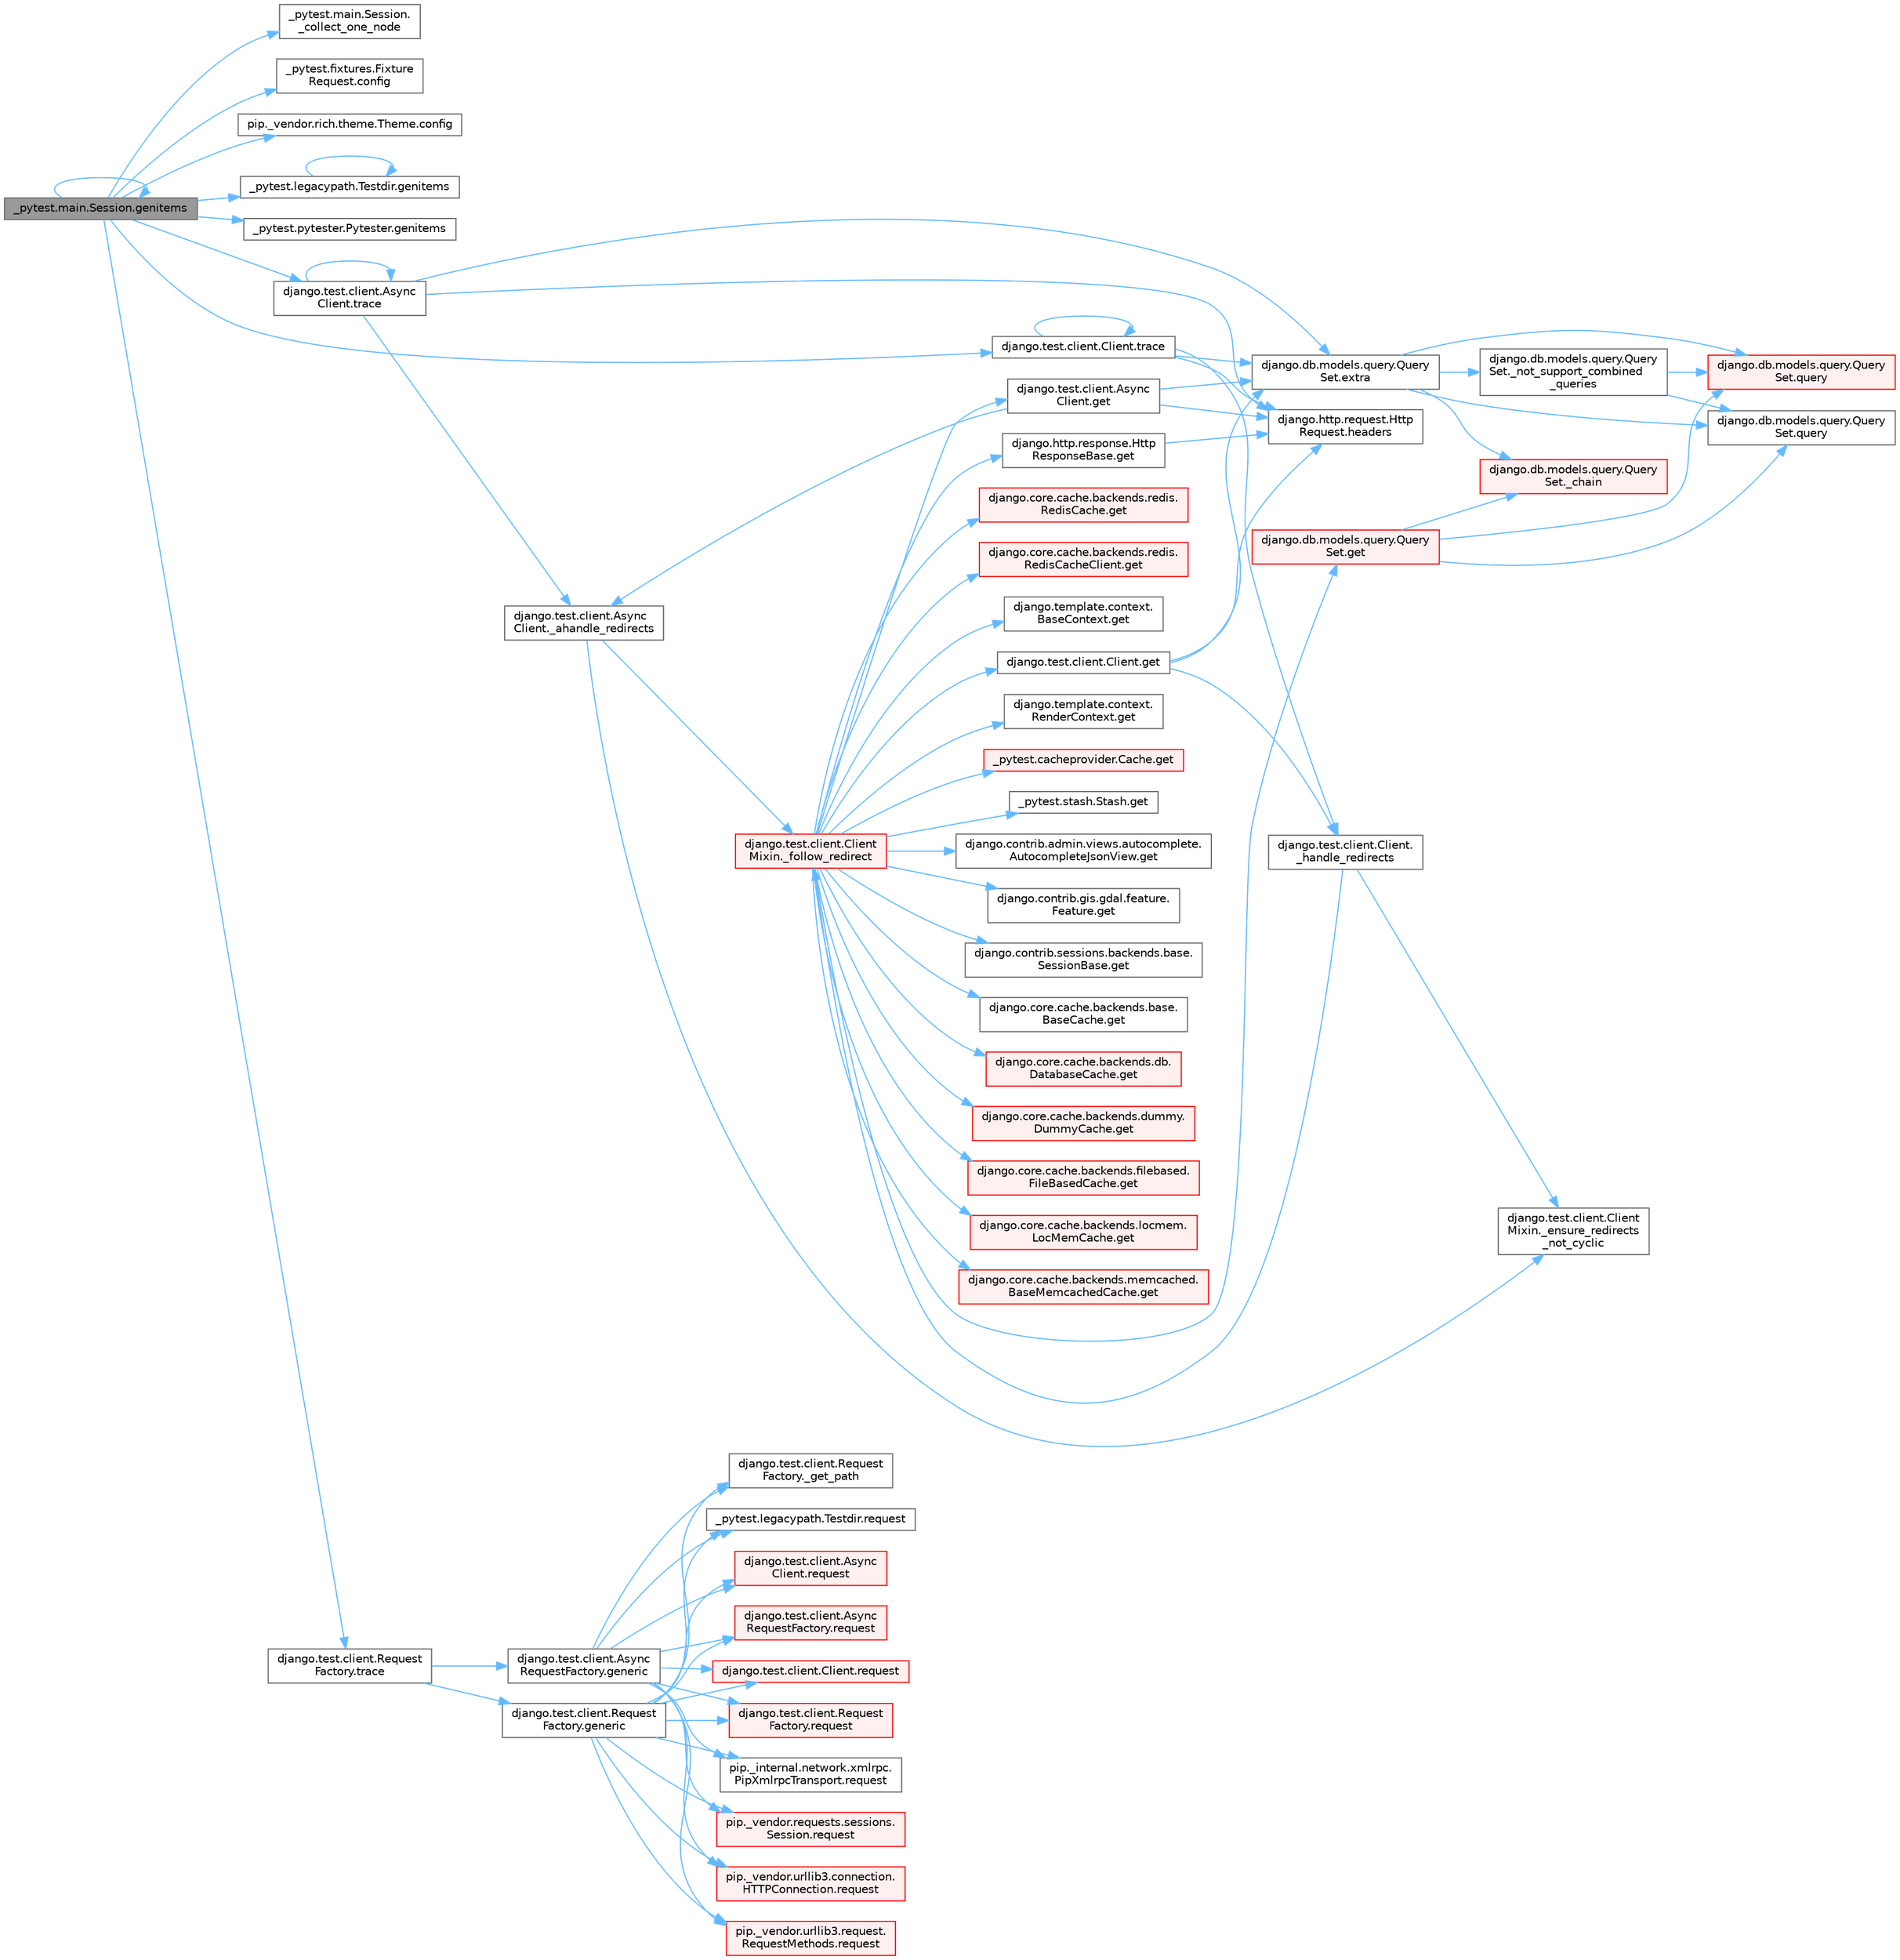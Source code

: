 digraph "_pytest.main.Session.genitems"
{
 // LATEX_PDF_SIZE
  bgcolor="transparent";
  edge [fontname=Helvetica,fontsize=10,labelfontname=Helvetica,labelfontsize=10];
  node [fontname=Helvetica,fontsize=10,shape=box,height=0.2,width=0.4];
  rankdir="LR";
  Node1 [id="Node000001",label="_pytest.main.Session.genitems",height=0.2,width=0.4,color="gray40", fillcolor="grey60", style="filled", fontcolor="black",tooltip=" "];
  Node1 -> Node2 [id="edge1_Node000001_Node000002",color="steelblue1",style="solid",tooltip=" "];
  Node2 [id="Node000002",label="_pytest.main.Session.\l_collect_one_node",height=0.2,width=0.4,color="grey40", fillcolor="white", style="filled",URL="$class__pytest_1_1main_1_1_session.html#a6d2faabe078903b11a184e4b2b966bf3",tooltip=" "];
  Node1 -> Node3 [id="edge2_Node000001_Node000003",color="steelblue1",style="solid",tooltip=" "];
  Node3 [id="Node000003",label="_pytest.fixtures.Fixture\lRequest.config",height=0.2,width=0.4,color="grey40", fillcolor="white", style="filled",URL="$class__pytest_1_1fixtures_1_1_fixture_request.html#a9ed7b83923283e6cc50ae1c56f68b36d",tooltip=" "];
  Node1 -> Node4 [id="edge3_Node000001_Node000004",color="steelblue1",style="solid",tooltip=" "];
  Node4 [id="Node000004",label="pip._vendor.rich.theme.Theme.config",height=0.2,width=0.4,color="grey40", fillcolor="white", style="filled",URL="$classpip_1_1__vendor_1_1rich_1_1theme_1_1_theme.html#a66944133178df92a2cc2793b6053a2ea",tooltip=" "];
  Node1 -> Node5 [id="edge4_Node000001_Node000005",color="steelblue1",style="solid",tooltip=" "];
  Node5 [id="Node000005",label="_pytest.legacypath.Testdir.genitems",height=0.2,width=0.4,color="grey40", fillcolor="white", style="filled",URL="$class__pytest_1_1legacypath_1_1_testdir.html#aed298303b50e507ec40aea3bc02ff55d",tooltip=" "];
  Node5 -> Node5 [id="edge5_Node000005_Node000005",color="steelblue1",style="solid",tooltip=" "];
  Node1 -> Node1 [id="edge6_Node000001_Node000001",color="steelblue1",style="solid",tooltip=" "];
  Node1 -> Node6 [id="edge7_Node000001_Node000006",color="steelblue1",style="solid",tooltip=" "];
  Node6 [id="Node000006",label="_pytest.pytester.Pytester.genitems",height=0.2,width=0.4,color="grey40", fillcolor="white", style="filled",URL="$class__pytest_1_1pytester_1_1_pytester.html#a818757aeade00f27f7214ce6e9d281fc",tooltip=" "];
  Node1 -> Node7 [id="edge8_Node000001_Node000007",color="steelblue1",style="solid",tooltip=" "];
  Node7 [id="Node000007",label="django.test.client.Async\lClient.trace",height=0.2,width=0.4,color="grey40", fillcolor="white", style="filled",URL="$classdjango_1_1test_1_1client_1_1_async_client.html#a197d5b0fa84f8aab0df2c9a74b5f6176",tooltip=" "];
  Node7 -> Node8 [id="edge9_Node000007_Node000008",color="steelblue1",style="solid",tooltip=" "];
  Node8 [id="Node000008",label="django.test.client.Async\lClient._ahandle_redirects",height=0.2,width=0.4,color="grey40", fillcolor="white", style="filled",URL="$classdjango_1_1test_1_1client_1_1_async_client.html#a8740fe0dc39e7fe74e515be78449ee76",tooltip=" "];
  Node8 -> Node9 [id="edge10_Node000008_Node000009",color="steelblue1",style="solid",tooltip=" "];
  Node9 [id="Node000009",label="django.test.client.Client\lMixin._ensure_redirects\l_not_cyclic",height=0.2,width=0.4,color="grey40", fillcolor="white", style="filled",URL="$classdjango_1_1test_1_1client_1_1_client_mixin.html#ad7099532600f4531dd132d81939d61ad",tooltip=" "];
  Node8 -> Node10 [id="edge11_Node000008_Node000010",color="steelblue1",style="solid",tooltip=" "];
  Node10 [id="Node000010",label="django.test.client.Client\lMixin._follow_redirect",height=0.2,width=0.4,color="red", fillcolor="#FFF0F0", style="filled",URL="$classdjango_1_1test_1_1client_1_1_client_mixin.html#a8ef9c674c0e06268a84a19666287c660",tooltip=" "];
  Node10 -> Node11 [id="edge12_Node000010_Node000011",color="steelblue1",style="solid",tooltip=" "];
  Node11 [id="Node000011",label="_pytest.cacheprovider.Cache.get",height=0.2,width=0.4,color="red", fillcolor="#FFF0F0", style="filled",URL="$class__pytest_1_1cacheprovider_1_1_cache.html#a752b42a7c4034371bcd23244b1862148",tooltip=" "];
  Node10 -> Node13 [id="edge13_Node000010_Node000013",color="steelblue1",style="solid",tooltip=" "];
  Node13 [id="Node000013",label="_pytest.stash.Stash.get",height=0.2,width=0.4,color="grey40", fillcolor="white", style="filled",URL="$class__pytest_1_1stash_1_1_stash.html#a7fec5e28d31d41b05838c98ac277c8c5",tooltip=" "];
  Node10 -> Node14 [id="edge14_Node000010_Node000014",color="steelblue1",style="solid",tooltip=" "];
  Node14 [id="Node000014",label="django.contrib.admin.views.autocomplete.\lAutocompleteJsonView.get",height=0.2,width=0.4,color="grey40", fillcolor="white", style="filled",URL="$classdjango_1_1contrib_1_1admin_1_1views_1_1autocomplete_1_1_autocomplete_json_view.html#a34a861d7d91bddbce574ab88c184895e",tooltip=" "];
  Node10 -> Node15 [id="edge15_Node000010_Node000015",color="steelblue1",style="solid",tooltip=" "];
  Node15 [id="Node000015",label="django.contrib.gis.gdal.feature.\lFeature.get",height=0.2,width=0.4,color="grey40", fillcolor="white", style="filled",URL="$classdjango_1_1contrib_1_1gis_1_1gdal_1_1feature_1_1_feature.html#a21986d93135566e82dd6f57de5e37038",tooltip=" "];
  Node10 -> Node16 [id="edge16_Node000010_Node000016",color="steelblue1",style="solid",tooltip=" "];
  Node16 [id="Node000016",label="django.contrib.sessions.backends.base.\lSessionBase.get",height=0.2,width=0.4,color="grey40", fillcolor="white", style="filled",URL="$classdjango_1_1contrib_1_1sessions_1_1backends_1_1base_1_1_session_base.html#a7d41576dd78ee0cae19d35e409a0dac4",tooltip=" "];
  Node10 -> Node17 [id="edge17_Node000010_Node000017",color="steelblue1",style="solid",tooltip=" "];
  Node17 [id="Node000017",label="django.core.cache.backends.base.\lBaseCache.get",height=0.2,width=0.4,color="grey40", fillcolor="white", style="filled",URL="$classdjango_1_1core_1_1cache_1_1backends_1_1base_1_1_base_cache.html#a670decaea5fb02f8e13f62c4a8d3b691",tooltip=" "];
  Node10 -> Node18 [id="edge18_Node000010_Node000018",color="steelblue1",style="solid",tooltip=" "];
  Node18 [id="Node000018",label="django.core.cache.backends.db.\lDatabaseCache.get",height=0.2,width=0.4,color="red", fillcolor="#FFF0F0", style="filled",URL="$classdjango_1_1core_1_1cache_1_1backends_1_1db_1_1_database_cache.html#ab7c8bab4308c7ceac722a940914fedf1",tooltip=" "];
  Node10 -> Node20 [id="edge19_Node000010_Node000020",color="steelblue1",style="solid",tooltip=" "];
  Node20 [id="Node000020",label="django.core.cache.backends.dummy.\lDummyCache.get",height=0.2,width=0.4,color="red", fillcolor="#FFF0F0", style="filled",URL="$classdjango_1_1core_1_1cache_1_1backends_1_1dummy_1_1_dummy_cache.html#a91db0f78eeef15ccb77c8c518e12de81",tooltip=" "];
  Node10 -> Node1465 [id="edge20_Node000010_Node001465",color="steelblue1",style="solid",tooltip=" "];
  Node1465 [id="Node001465",label="django.core.cache.backends.filebased.\lFileBasedCache.get",height=0.2,width=0.4,color="red", fillcolor="#FFF0F0", style="filled",URL="$classdjango_1_1core_1_1cache_1_1backends_1_1filebased_1_1_file_based_cache.html#a81478fa25dd545d6e223f4e3d6760646",tooltip=" "];
  Node10 -> Node1721 [id="edge21_Node000010_Node001721",color="steelblue1",style="solid",tooltip=" "];
  Node1721 [id="Node001721",label="django.core.cache.backends.locmem.\lLocMemCache.get",height=0.2,width=0.4,color="red", fillcolor="#FFF0F0", style="filled",URL="$classdjango_1_1core_1_1cache_1_1backends_1_1locmem_1_1_loc_mem_cache.html#aeb7aff9d132188d4b106f42045eaf803",tooltip=" "];
  Node10 -> Node1723 [id="edge22_Node000010_Node001723",color="steelblue1",style="solid",tooltip=" "];
  Node1723 [id="Node001723",label="django.core.cache.backends.memcached.\lBaseMemcachedCache.get",height=0.2,width=0.4,color="red", fillcolor="#FFF0F0", style="filled",URL="$classdjango_1_1core_1_1cache_1_1backends_1_1memcached_1_1_base_memcached_cache.html#ad5e6be20ce407cf4548603d3b413c56e",tooltip=" "];
  Node10 -> Node1724 [id="edge23_Node000010_Node001724",color="steelblue1",style="solid",tooltip=" "];
  Node1724 [id="Node001724",label="django.core.cache.backends.redis.\lRedisCache.get",height=0.2,width=0.4,color="red", fillcolor="#FFF0F0", style="filled",URL="$classdjango_1_1core_1_1cache_1_1backends_1_1redis_1_1_redis_cache.html#ac5ae812bc82909854e7658e31c37fdcb",tooltip=" "];
  Node10 -> Node1725 [id="edge24_Node000010_Node001725",color="steelblue1",style="solid",tooltip=" "];
  Node1725 [id="Node001725",label="django.core.cache.backends.redis.\lRedisCacheClient.get",height=0.2,width=0.4,color="red", fillcolor="#FFF0F0", style="filled",URL="$classdjango_1_1core_1_1cache_1_1backends_1_1redis_1_1_redis_cache_client.html#aa437370e2a6efba9f9cdf9beb76611ea",tooltip=" "];
  Node10 -> Node1726 [id="edge25_Node000010_Node001726",color="steelblue1",style="solid",tooltip=" "];
  Node1726 [id="Node001726",label="django.db.models.query.Query\lSet.get",height=0.2,width=0.4,color="red", fillcolor="#FFF0F0", style="filled",URL="$classdjango_1_1db_1_1models_1_1query_1_1_query_set.html#afe9afa909843984d4fa4c2555f0f1310",tooltip=" "];
  Node1726 -> Node179 [id="edge26_Node001726_Node000179",color="steelblue1",style="solid",tooltip=" "];
  Node179 [id="Node000179",label="django.db.models.query.Query\lSet._chain",height=0.2,width=0.4,color="red", fillcolor="#FFF0F0", style="filled",URL="$classdjango_1_1db_1_1models_1_1query_1_1_query_set.html#a182d4dbe4af5d2d79141ccb1e5b0d103",tooltip=" "];
  Node1726 -> Node171 [id="edge27_Node001726_Node000171",color="steelblue1",style="solid",tooltip=" "];
  Node171 [id="Node000171",label="django.db.models.query.Query\lSet.query",height=0.2,width=0.4,color="red", fillcolor="#FFF0F0", style="filled",URL="$classdjango_1_1db_1_1models_1_1query_1_1_query_set.html#a8028ed81b109acb162489dbd16604c83",tooltip=" "];
  Node1726 -> Node173 [id="edge28_Node001726_Node000173",color="steelblue1",style="solid",tooltip=" "];
  Node173 [id="Node000173",label="django.db.models.query.Query\lSet.query",height=0.2,width=0.4,color="grey40", fillcolor="white", style="filled",URL="$classdjango_1_1db_1_1models_1_1query_1_1_query_set.html#a0b0307a9b3f65303afb2c5783372d2c2",tooltip=" "];
  Node10 -> Node1749 [id="edge29_Node000010_Node001749",color="steelblue1",style="solid",tooltip=" "];
  Node1749 [id="Node001749",label="django.http.response.Http\lResponseBase.get",height=0.2,width=0.4,color="grey40", fillcolor="white", style="filled",URL="$classdjango_1_1http_1_1response_1_1_http_response_base.html#ae2baff89ce088ff5c75d643fbbe62a1d",tooltip=" "];
  Node1749 -> Node369 [id="edge30_Node001749_Node000369",color="steelblue1",style="solid",tooltip=" "];
  Node369 [id="Node000369",label="django.http.request.Http\lRequest.headers",height=0.2,width=0.4,color="grey40", fillcolor="white", style="filled",URL="$classdjango_1_1http_1_1request_1_1_http_request.html#a757d86c06e163aa94180817723ce1b9c",tooltip=" "];
  Node10 -> Node1750 [id="edge31_Node000010_Node001750",color="steelblue1",style="solid",tooltip=" "];
  Node1750 [id="Node001750",label="django.template.context.\lBaseContext.get",height=0.2,width=0.4,color="grey40", fillcolor="white", style="filled",URL="$classdjango_1_1template_1_1context_1_1_base_context.html#aa6bca4c3b5ae1ea243543be4c63cba66",tooltip=" "];
  Node10 -> Node1751 [id="edge32_Node000010_Node001751",color="steelblue1",style="solid",tooltip=" "];
  Node1751 [id="Node001751",label="django.template.context.\lRenderContext.get",height=0.2,width=0.4,color="grey40", fillcolor="white", style="filled",URL="$classdjango_1_1template_1_1context_1_1_render_context.html#a5d75cc6852de769dbc5d5812ee293920",tooltip=" "];
  Node10 -> Node1752 [id="edge33_Node000010_Node001752",color="steelblue1",style="solid",tooltip=" "];
  Node1752 [id="Node001752",label="django.test.client.Async\lClient.get",height=0.2,width=0.4,color="grey40", fillcolor="white", style="filled",URL="$classdjango_1_1test_1_1client_1_1_async_client.html#ac0d5bba8e7175389ee57c8dfe5d79413",tooltip=" "];
  Node1752 -> Node8 [id="edge34_Node001752_Node000008",color="steelblue1",style="solid",tooltip=" "];
  Node1752 -> Node1231 [id="edge35_Node001752_Node001231",color="steelblue1",style="solid",tooltip=" "];
  Node1231 [id="Node001231",label="django.db.models.query.Query\lSet.extra",height=0.2,width=0.4,color="grey40", fillcolor="white", style="filled",URL="$classdjango_1_1db_1_1models_1_1query_1_1_query_set.html#ae54983d1fa1ba41e84f20cea946cde79",tooltip=" "];
  Node1231 -> Node179 [id="edge36_Node001231_Node000179",color="steelblue1",style="solid",tooltip=" "];
  Node1231 -> Node195 [id="edge37_Node001231_Node000195",color="steelblue1",style="solid",tooltip=" "];
  Node195 [id="Node000195",label="django.db.models.query.Query\lSet._not_support_combined\l_queries",height=0.2,width=0.4,color="grey40", fillcolor="white", style="filled",URL="$classdjango_1_1db_1_1models_1_1query_1_1_query_set.html#aa8310ec206924c94141bef75563958e2",tooltip=" "];
  Node195 -> Node171 [id="edge38_Node000195_Node000171",color="steelblue1",style="solid",tooltip=" "];
  Node195 -> Node173 [id="edge39_Node000195_Node000173",color="steelblue1",style="solid",tooltip=" "];
  Node1231 -> Node171 [id="edge40_Node001231_Node000171",color="steelblue1",style="solid",tooltip=" "];
  Node1231 -> Node173 [id="edge41_Node001231_Node000173",color="steelblue1",style="solid",tooltip=" "];
  Node1752 -> Node369 [id="edge42_Node001752_Node000369",color="steelblue1",style="solid",tooltip=" "];
  Node10 -> Node1753 [id="edge43_Node000010_Node001753",color="steelblue1",style="solid",tooltip=" "];
  Node1753 [id="Node001753",label="django.test.client.Client.get",height=0.2,width=0.4,color="grey40", fillcolor="white", style="filled",URL="$classdjango_1_1test_1_1client_1_1_client.html#a7aed7a3986cc017e8c62922005d98305",tooltip=" "];
  Node1753 -> Node1459 [id="edge44_Node001753_Node001459",color="steelblue1",style="solid",tooltip=" "];
  Node1459 [id="Node001459",label="django.test.client.Client.\l_handle_redirects",height=0.2,width=0.4,color="grey40", fillcolor="white", style="filled",URL="$classdjango_1_1test_1_1client_1_1_client.html#a234b328f33c374ad181aa49c6515d469",tooltip=" "];
  Node1459 -> Node9 [id="edge45_Node001459_Node000009",color="steelblue1",style="solid",tooltip=" "];
  Node1459 -> Node10 [id="edge46_Node001459_Node000010",color="steelblue1",style="solid",tooltip=" "];
  Node1753 -> Node1231 [id="edge47_Node001753_Node001231",color="steelblue1",style="solid",tooltip=" "];
  Node1753 -> Node369 [id="edge48_Node001753_Node000369",color="steelblue1",style="solid",tooltip=" "];
  Node7 -> Node1231 [id="edge49_Node000007_Node001231",color="steelblue1",style="solid",tooltip=" "];
  Node7 -> Node369 [id="edge50_Node000007_Node000369",color="steelblue1",style="solid",tooltip=" "];
  Node7 -> Node7 [id="edge51_Node000007_Node000007",color="steelblue1",style="solid",tooltip=" "];
  Node1 -> Node4482 [id="edge52_Node000001_Node004482",color="steelblue1",style="solid",tooltip=" "];
  Node4482 [id="Node004482",label="django.test.client.Client.trace",height=0.2,width=0.4,color="grey40", fillcolor="white", style="filled",URL="$classdjango_1_1test_1_1client_1_1_client.html#a79f73f0c3939a11d92c0b9908d1f7508",tooltip=" "];
  Node4482 -> Node1459 [id="edge53_Node004482_Node001459",color="steelblue1",style="solid",tooltip=" "];
  Node4482 -> Node1231 [id="edge54_Node004482_Node001231",color="steelblue1",style="solid",tooltip=" "];
  Node4482 -> Node369 [id="edge55_Node004482_Node000369",color="steelblue1",style="solid",tooltip=" "];
  Node4482 -> Node4482 [id="edge56_Node004482_Node004482",color="steelblue1",style="solid",tooltip=" "];
  Node1 -> Node4483 [id="edge57_Node000001_Node004483",color="steelblue1",style="solid",tooltip=" "];
  Node4483 [id="Node004483",label="django.test.client.Request\lFactory.trace",height=0.2,width=0.4,color="grey40", fillcolor="white", style="filled",URL="$classdjango_1_1test_1_1client_1_1_request_factory.html#a36d3cbd7c94c45abbabe8805bd03701f",tooltip=" "];
  Node4483 -> Node1461 [id="edge58_Node004483_Node001461",color="steelblue1",style="solid",tooltip=" "];
  Node1461 [id="Node001461",label="django.test.client.Async\lRequestFactory.generic",height=0.2,width=0.4,color="grey40", fillcolor="white", style="filled",URL="$classdjango_1_1test_1_1client_1_1_async_request_factory.html#a470d6888694e77c09bd7d8bf6d588233",tooltip=" "];
  Node1461 -> Node1462 [id="edge59_Node001461_Node001462",color="steelblue1",style="solid",tooltip=" "];
  Node1462 [id="Node001462",label="django.test.client.Request\lFactory._get_path",height=0.2,width=0.4,color="grey40", fillcolor="white", style="filled",URL="$classdjango_1_1test_1_1client_1_1_request_factory.html#a302ee1757ca68b1b60b32b3828df772d",tooltip=" "];
  Node1461 -> Node370 [id="edge60_Node001461_Node000370",color="steelblue1",style="solid",tooltip=" "];
  Node370 [id="Node000370",label="_pytest.legacypath.Testdir.request",height=0.2,width=0.4,color="grey40", fillcolor="white", style="filled",URL="$class__pytest_1_1legacypath_1_1_testdir.html#a0e10c900efcd764da85254119e4d64c4",tooltip=" "];
  Node1461 -> Node371 [id="edge61_Node001461_Node000371",color="steelblue1",style="solid",tooltip=" "];
  Node371 [id="Node000371",label="django.test.client.Async\lClient.request",height=0.2,width=0.4,color="red", fillcolor="#FFF0F0", style="filled",URL="$classdjango_1_1test_1_1client_1_1_async_client.html#a891cc2f6b81dcf3583bbbde8d21a713a",tooltip=" "];
  Node1461 -> Node373 [id="edge62_Node001461_Node000373",color="steelblue1",style="solid",tooltip=" "];
  Node373 [id="Node000373",label="django.test.client.Async\lRequestFactory.request",height=0.2,width=0.4,color="red", fillcolor="#FFF0F0", style="filled",URL="$classdjango_1_1test_1_1client_1_1_async_request_factory.html#aab026845547a4c2d9203b8710b90f6cd",tooltip=" "];
  Node1461 -> Node374 [id="edge63_Node001461_Node000374",color="steelblue1",style="solid",tooltip=" "];
  Node374 [id="Node000374",label="django.test.client.Client.request",height=0.2,width=0.4,color="red", fillcolor="#FFF0F0", style="filled",URL="$classdjango_1_1test_1_1client_1_1_client.html#a2f51c5251142ab6503937051936e33fa",tooltip=" "];
  Node1461 -> Node896 [id="edge64_Node001461_Node000896",color="steelblue1",style="solid",tooltip=" "];
  Node896 [id="Node000896",label="django.test.client.Request\lFactory.request",height=0.2,width=0.4,color="red", fillcolor="#FFF0F0", style="filled",URL="$classdjango_1_1test_1_1client_1_1_request_factory.html#adae411ab0df6839c5364b647e4dc63ad",tooltip=" "];
  Node1461 -> Node897 [id="edge65_Node001461_Node000897",color="steelblue1",style="solid",tooltip=" "];
  Node897 [id="Node000897",label="pip._internal.network.xmlrpc.\lPipXmlrpcTransport.request",height=0.2,width=0.4,color="grey40", fillcolor="white", style="filled",URL="$classpip_1_1__internal_1_1network_1_1xmlrpc_1_1_pip_xmlrpc_transport.html#a91d1ed180fbf8bcc25f6747a72614c5f",tooltip=" "];
  Node1461 -> Node898 [id="edge66_Node001461_Node000898",color="steelblue1",style="solid",tooltip=" "];
  Node898 [id="Node000898",label="pip._vendor.requests.sessions.\lSession.request",height=0.2,width=0.4,color="red", fillcolor="#FFF0F0", style="filled",URL="$classpip_1_1__vendor_1_1requests_1_1sessions_1_1_session.html#a3dddfa16e93faa1a1a553936d913482b",tooltip=" "];
  Node1461 -> Node1309 [id="edge67_Node001461_Node001309",color="steelblue1",style="solid",tooltip=" "];
  Node1309 [id="Node001309",label="pip._vendor.urllib3.connection.\lHTTPConnection.request",height=0.2,width=0.4,color="red", fillcolor="#FFF0F0", style="filled",URL="$classpip_1_1__vendor_1_1urllib3_1_1connection_1_1_h_t_t_p_connection.html#a67e552c4d242e4169bdf7319269a417f",tooltip=" "];
  Node1461 -> Node1311 [id="edge68_Node001461_Node001311",color="steelblue1",style="solid",tooltip=" "];
  Node1311 [id="Node001311",label="pip._vendor.urllib3.request.\lRequestMethods.request",height=0.2,width=0.4,color="red", fillcolor="#FFF0F0", style="filled",URL="$classpip_1_1__vendor_1_1urllib3_1_1request_1_1_request_methods.html#a73541f2f0edc7df7413b043e33c69e7f",tooltip=" "];
  Node4483 -> Node1463 [id="edge69_Node004483_Node001463",color="steelblue1",style="solid",tooltip=" "];
  Node1463 [id="Node001463",label="django.test.client.Request\lFactory.generic",height=0.2,width=0.4,color="grey40", fillcolor="white", style="filled",URL="$classdjango_1_1test_1_1client_1_1_request_factory.html#a24740fe264de91d8c4c1205c9172206d",tooltip=" "];
  Node1463 -> Node1462 [id="edge70_Node001463_Node001462",color="steelblue1",style="solid",tooltip=" "];
  Node1463 -> Node370 [id="edge71_Node001463_Node000370",color="steelblue1",style="solid",tooltip=" "];
  Node1463 -> Node371 [id="edge72_Node001463_Node000371",color="steelblue1",style="solid",tooltip=" "];
  Node1463 -> Node373 [id="edge73_Node001463_Node000373",color="steelblue1",style="solid",tooltip=" "];
  Node1463 -> Node374 [id="edge74_Node001463_Node000374",color="steelblue1",style="solid",tooltip=" "];
  Node1463 -> Node896 [id="edge75_Node001463_Node000896",color="steelblue1",style="solid",tooltip=" "];
  Node1463 -> Node897 [id="edge76_Node001463_Node000897",color="steelblue1",style="solid",tooltip=" "];
  Node1463 -> Node898 [id="edge77_Node001463_Node000898",color="steelblue1",style="solid",tooltip=" "];
  Node1463 -> Node1309 [id="edge78_Node001463_Node001309",color="steelblue1",style="solid",tooltip=" "];
  Node1463 -> Node1311 [id="edge79_Node001463_Node001311",color="steelblue1",style="solid",tooltip=" "];
}
